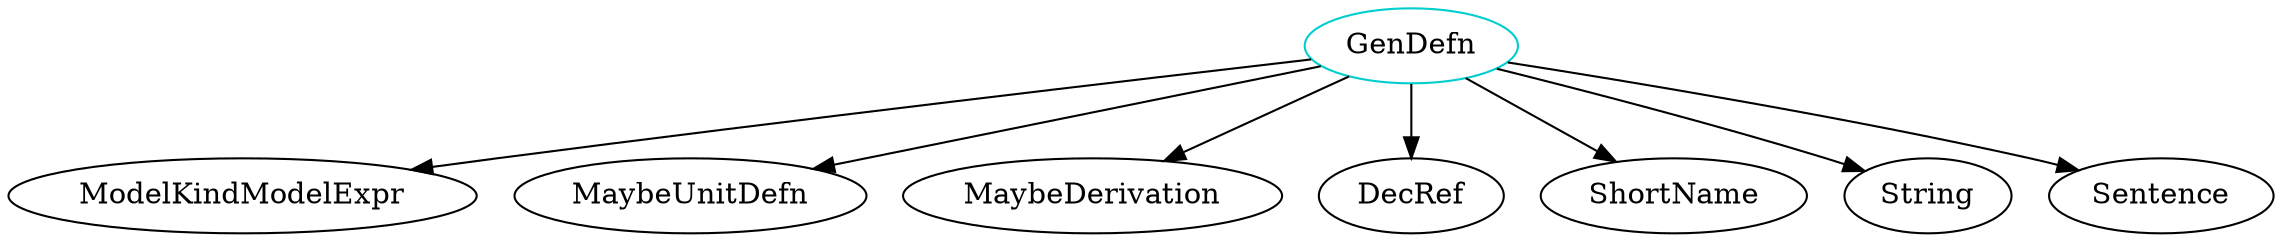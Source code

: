 digraph gendefn{
GenDefn	[shape=oval, color=cyan3, label="GenDefn"];
GenDefn -> ModelKindModelExpr;
GenDefn -> MaybeUnitDefn;
GenDefn -> MaybeDerivation;
GenDefn -> DecRef;
GenDefn -> ShortName;
GenDefn -> String;
GenDefn -> Sentence;
}
